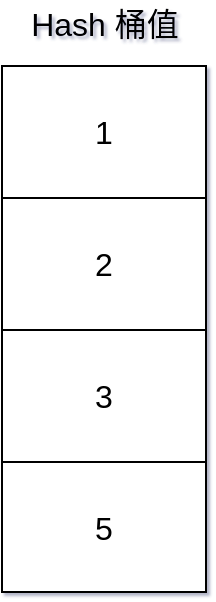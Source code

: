 <mxfile version="16.6.2" type="github">
  <diagram id="Dtfvk138qzLPLJ59LP9y" name="第 1 页">
    <mxGraphModel dx="1886" dy="943" grid="0" gridSize="10" guides="1" tooltips="1" connect="1" arrows="1" fold="1" page="0" pageScale="1" pageWidth="827" pageHeight="1169" math="0" shadow="1">
      <root>
        <mxCell id="0" />
        <mxCell id="1" parent="0" />
        <mxCell id="VL7SCRuDgA4xwyHKwuuu-2" value="" style="shape=table;startSize=0;container=1;collapsible=0;childLayout=tableLayout;hachureGap=4;fontSize=16;" vertex="1" parent="1">
          <mxGeometry x="100" y="125" width="102" height="263" as="geometry" />
        </mxCell>
        <mxCell id="VL7SCRuDgA4xwyHKwuuu-3" value="" style="shape=tableRow;horizontal=0;startSize=0;swimlaneHead=0;swimlaneBody=0;top=0;left=0;bottom=0;right=0;collapsible=0;dropTarget=0;fillColor=none;points=[[0,0.5],[1,0.5]];portConstraint=eastwest;hachureGap=4;fontSize=16;" vertex="1" parent="VL7SCRuDgA4xwyHKwuuu-2">
          <mxGeometry width="102" height="66" as="geometry" />
        </mxCell>
        <mxCell id="VL7SCRuDgA4xwyHKwuuu-4" value="1" style="shape=partialRectangle;html=1;whiteSpace=wrap;connectable=0;overflow=hidden;fillColor=none;top=0;left=0;bottom=0;right=0;pointerEvents=1;hachureGap=4;fontSize=16;" vertex="1" parent="VL7SCRuDgA4xwyHKwuuu-3">
          <mxGeometry width="102" height="66" as="geometry">
            <mxRectangle width="102" height="66" as="alternateBounds" />
          </mxGeometry>
        </mxCell>
        <mxCell id="VL7SCRuDgA4xwyHKwuuu-5" value="" style="shape=tableRow;horizontal=0;startSize=0;swimlaneHead=0;swimlaneBody=0;top=0;left=0;bottom=0;right=0;collapsible=0;dropTarget=0;fillColor=none;points=[[0,0.5],[1,0.5]];portConstraint=eastwest;hachureGap=4;fontSize=16;" vertex="1" parent="VL7SCRuDgA4xwyHKwuuu-2">
          <mxGeometry y="66" width="102" height="66" as="geometry" />
        </mxCell>
        <mxCell id="VL7SCRuDgA4xwyHKwuuu-6" value="2" style="shape=partialRectangle;html=1;whiteSpace=wrap;connectable=0;overflow=hidden;fillColor=none;top=0;left=0;bottom=0;right=0;pointerEvents=1;hachureGap=4;fontSize=16;" vertex="1" parent="VL7SCRuDgA4xwyHKwuuu-5">
          <mxGeometry width="102" height="66" as="geometry">
            <mxRectangle width="102" height="66" as="alternateBounds" />
          </mxGeometry>
        </mxCell>
        <mxCell id="VL7SCRuDgA4xwyHKwuuu-7" value="" style="shape=tableRow;horizontal=0;startSize=0;swimlaneHead=0;swimlaneBody=0;top=0;left=0;bottom=0;right=0;collapsible=0;dropTarget=0;fillColor=none;points=[[0,0.5],[1,0.5]];portConstraint=eastwest;hachureGap=4;fontSize=16;" vertex="1" parent="VL7SCRuDgA4xwyHKwuuu-2">
          <mxGeometry y="132" width="102" height="66" as="geometry" />
        </mxCell>
        <mxCell id="VL7SCRuDgA4xwyHKwuuu-8" value="3" style="shape=partialRectangle;html=1;whiteSpace=wrap;connectable=0;overflow=hidden;fillColor=none;top=0;left=0;bottom=0;right=0;pointerEvents=1;hachureGap=4;fontSize=16;" vertex="1" parent="VL7SCRuDgA4xwyHKwuuu-7">
          <mxGeometry width="102" height="66" as="geometry">
            <mxRectangle width="102" height="66" as="alternateBounds" />
          </mxGeometry>
        </mxCell>
        <mxCell id="VL7SCRuDgA4xwyHKwuuu-9" value="" style="shape=tableRow;horizontal=0;startSize=0;swimlaneHead=0;swimlaneBody=0;top=0;left=0;bottom=0;right=0;collapsible=0;dropTarget=0;fillColor=none;points=[[0,0.5],[1,0.5]];portConstraint=eastwest;hachureGap=4;fontSize=16;" vertex="1" parent="VL7SCRuDgA4xwyHKwuuu-2">
          <mxGeometry y="198" width="102" height="65" as="geometry" />
        </mxCell>
        <mxCell id="VL7SCRuDgA4xwyHKwuuu-10" value="5" style="shape=partialRectangle;html=1;whiteSpace=wrap;connectable=0;overflow=hidden;fillColor=none;top=0;left=0;bottom=0;right=0;pointerEvents=1;hachureGap=4;fontSize=16;" vertex="1" parent="VL7SCRuDgA4xwyHKwuuu-9">
          <mxGeometry width="102" height="65" as="geometry">
            <mxRectangle width="102" height="65" as="alternateBounds" />
          </mxGeometry>
        </mxCell>
        <mxCell id="VL7SCRuDgA4xwyHKwuuu-11" value="Hash 桶值" style="text;html=1;align=center;verticalAlign=middle;resizable=0;points=[];autosize=1;strokeColor=none;fillColor=none;hachureGap=4;fontSize=16;" vertex="1" parent="1">
          <mxGeometry x="109" y="92" width="84" height="23" as="geometry" />
        </mxCell>
      </root>
    </mxGraphModel>
  </diagram>
</mxfile>
